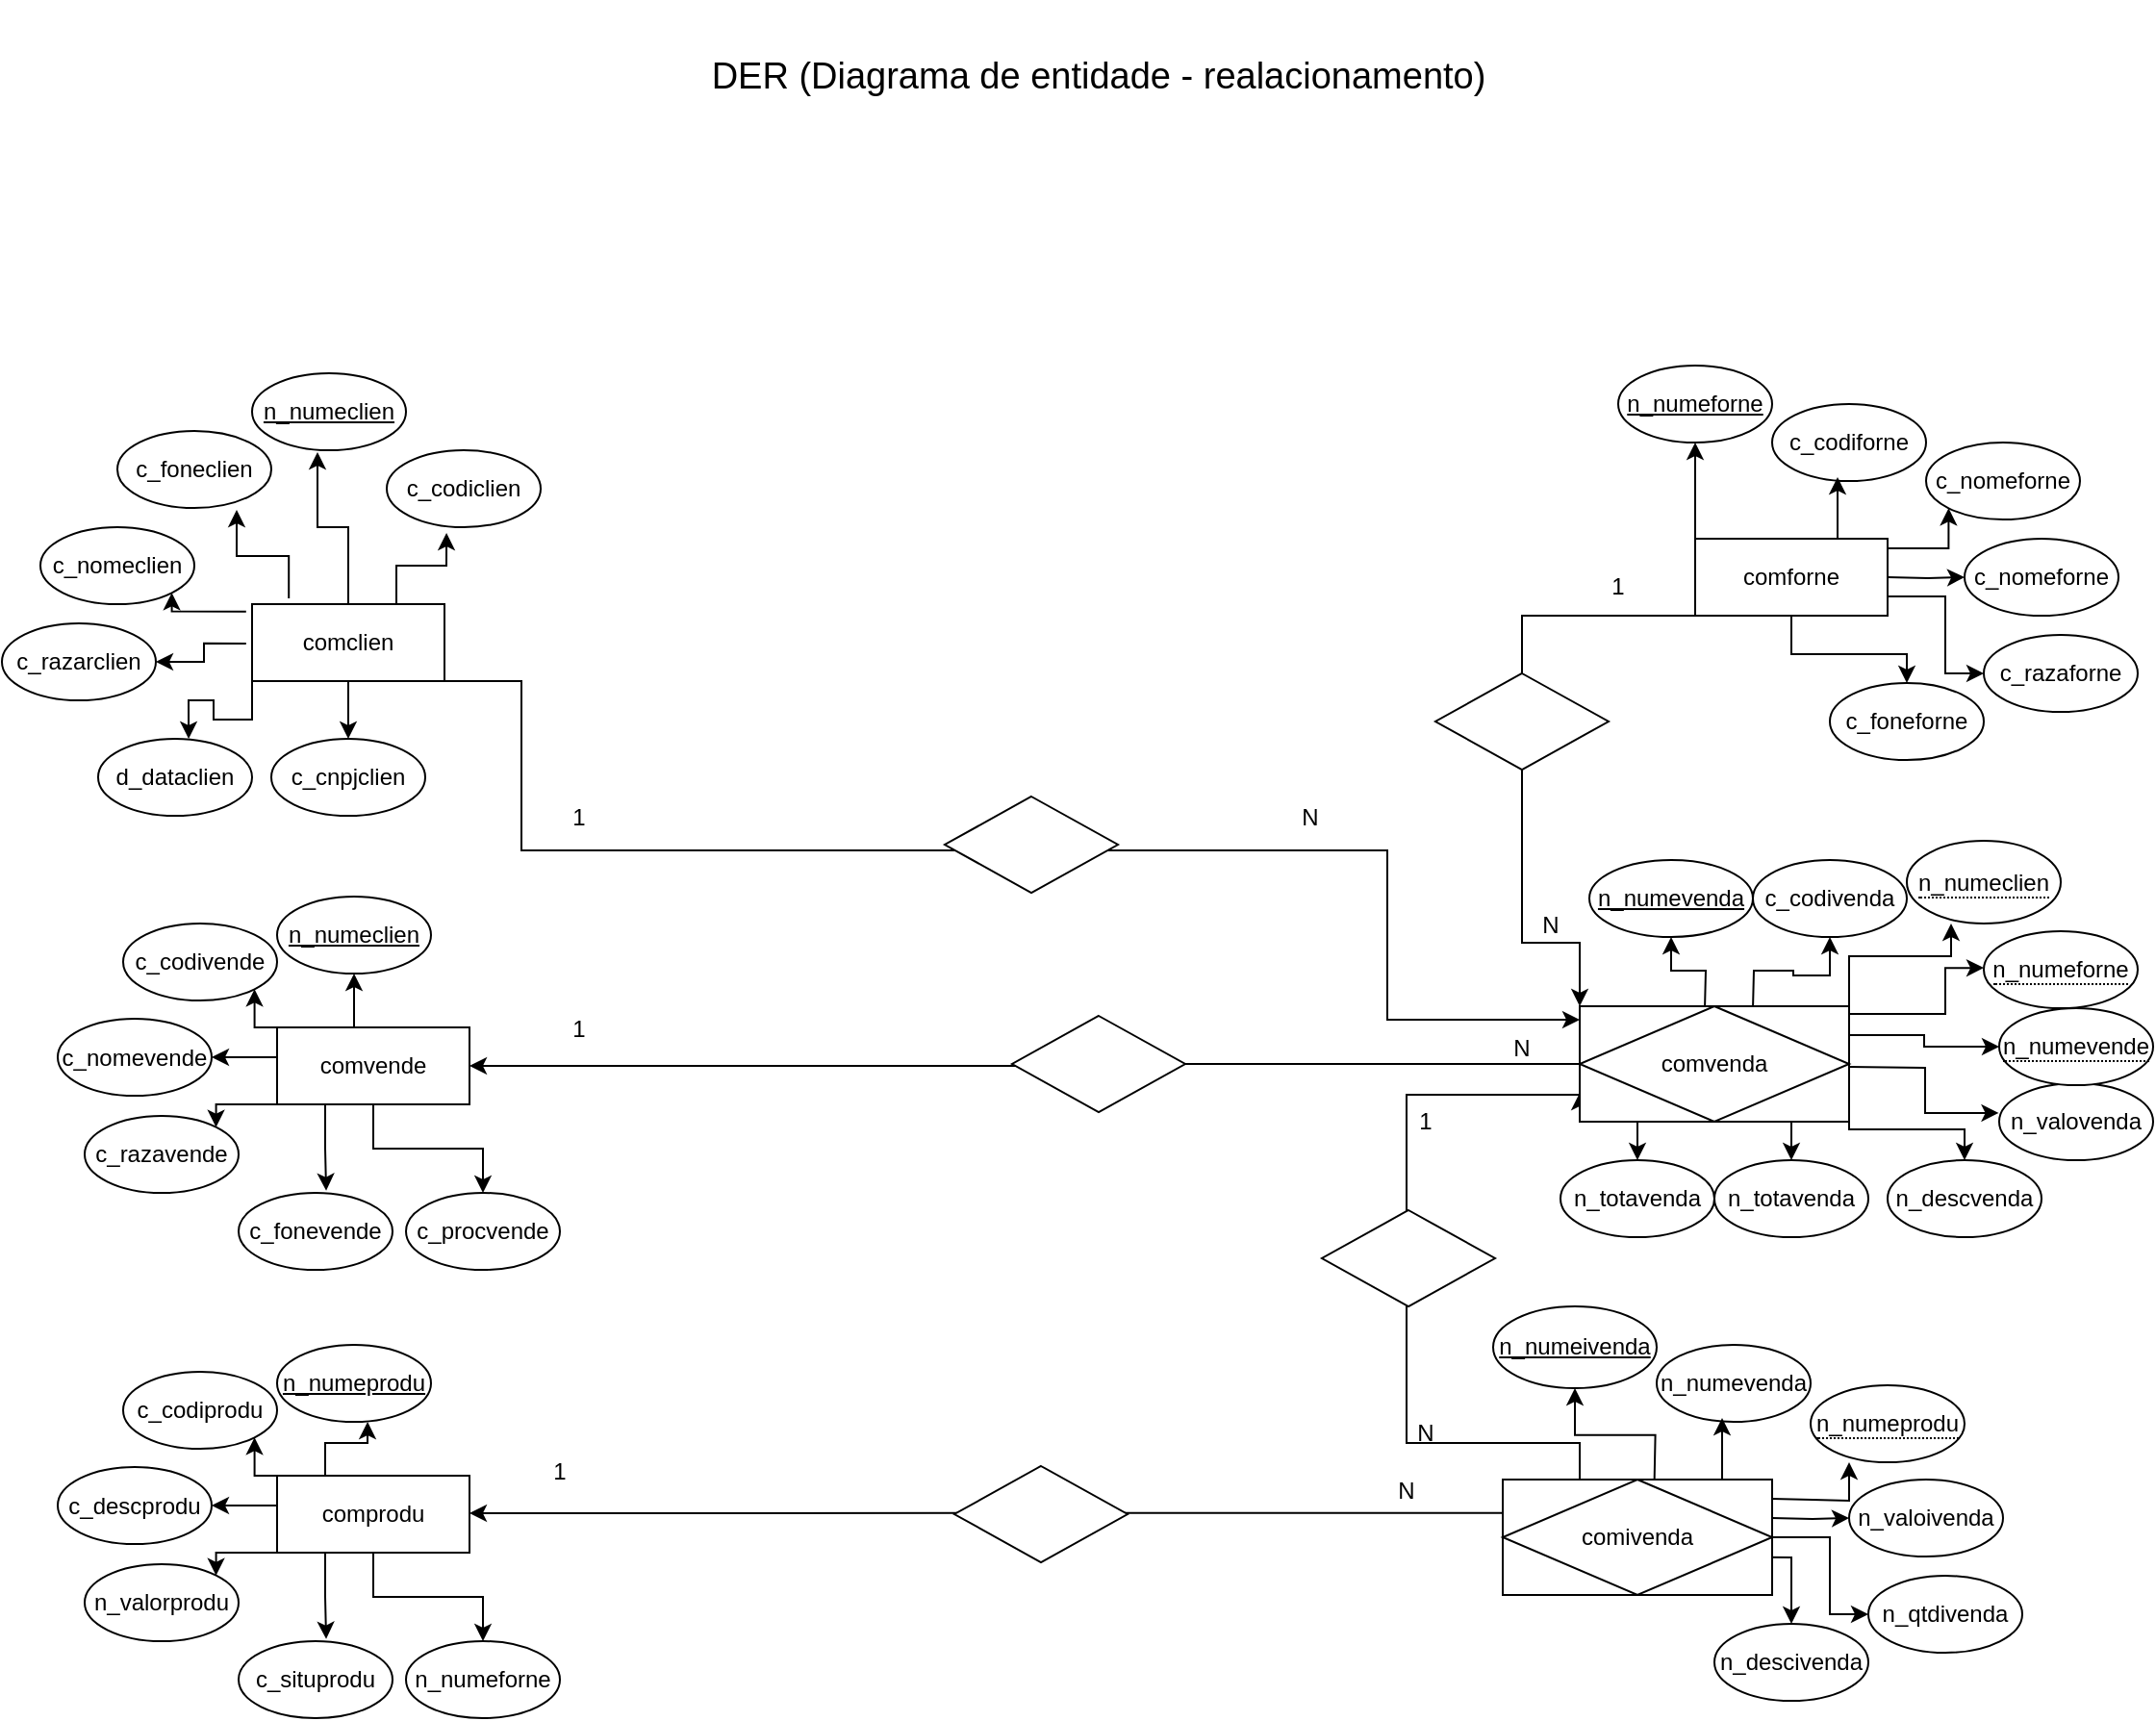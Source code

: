 <mxfile version="28.2.8" pages="2">
  <diagram name="Página-1" id="YsfWKtCPw2C8xm3MoTjd">
    <mxGraphModel dx="2365" dy="1493" grid="1" gridSize="10" guides="1" tooltips="1" connect="1" arrows="1" fold="1" page="1" pageScale="1" pageWidth="1169" pageHeight="827" math="0" shadow="0">
      <root>
        <mxCell id="0" />
        <mxCell id="1" parent="0" />
        <mxCell id="bs81U0XVVwIqTHEoBs_I-17" style="edgeStyle=orthogonalEdgeStyle;rounded=0;orthogonalLoop=1;jettySize=auto;html=1;exitX=-0.031;exitY=0.096;exitDx=0;exitDy=0;entryX=1;entryY=1;entryDx=0;entryDy=0;exitPerimeter=0;" parent="1" source="bs81U0XVVwIqTHEoBs_I-42" target="bs81U0XVVwIqTHEoBs_I-6" edge="1">
          <mxGeometry relative="1" as="geometry">
            <mxPoint x="120" y="359" as="sourcePoint" />
          </mxGeometry>
        </mxCell>
        <mxCell id="bs81U0XVVwIqTHEoBs_I-22" style="edgeStyle=orthogonalEdgeStyle;rounded=0;orthogonalLoop=1;jettySize=auto;html=1;exitX=0.5;exitY=1;exitDx=0;exitDy=0;entryX=0.5;entryY=0;entryDx=0;entryDy=0;" parent="1" source="bs81U0XVVwIqTHEoBs_I-42" target="bs81U0XVVwIqTHEoBs_I-12" edge="1">
          <mxGeometry relative="1" as="geometry">
            <mxPoint x="180" y="404" as="sourcePoint" />
          </mxGeometry>
        </mxCell>
        <mxCell id="bs81U0XVVwIqTHEoBs_I-27" style="edgeStyle=orthogonalEdgeStyle;rounded=0;orthogonalLoop=1;jettySize=auto;html=1;exitX=-0.031;exitY=0.511;exitDx=0;exitDy=0;entryX=1;entryY=0.5;entryDx=0;entryDy=0;exitPerimeter=0;" parent="1" source="bs81U0XVVwIqTHEoBs_I-42" target="bs81U0XVVwIqTHEoBs_I-8" edge="1">
          <mxGeometry relative="1" as="geometry">
            <mxPoint x="120" y="374" as="sourcePoint" />
          </mxGeometry>
        </mxCell>
        <mxCell id="bs81U0XVVwIqTHEoBs_I-1" value="n_numeclien" style="ellipse;whiteSpace=wrap;html=1;align=center;fontStyle=4;" parent="1" vertex="1">
          <mxGeometry x="130" y="234" width="80" height="40" as="geometry" />
        </mxCell>
        <mxCell id="bs81U0XVVwIqTHEoBs_I-4" value="c_codiclien" style="ellipse;whiteSpace=wrap;html=1;align=center;" parent="1" vertex="1">
          <mxGeometry x="200" y="274" width="80" height="40" as="geometry" />
        </mxCell>
        <mxCell id="bs81U0XVVwIqTHEoBs_I-6" value="c_nomeclien" style="ellipse;whiteSpace=wrap;html=1;align=center;" parent="1" vertex="1">
          <mxGeometry x="20" y="314" width="80" height="40" as="geometry" />
        </mxCell>
        <mxCell id="bs81U0XVVwIqTHEoBs_I-8" value="c_razarclien" style="ellipse;whiteSpace=wrap;html=1;align=center;" parent="1" vertex="1">
          <mxGeometry y="364" width="80" height="40" as="geometry" />
        </mxCell>
        <mxCell id="bs81U0XVVwIqTHEoBs_I-10" value="d_dataclien" style="ellipse;whiteSpace=wrap;html=1;align=center;" parent="1" vertex="1">
          <mxGeometry x="50" y="424" width="80" height="40" as="geometry" />
        </mxCell>
        <mxCell id="bs81U0XVVwIqTHEoBs_I-12" value="c_cnpjclien" style="ellipse;whiteSpace=wrap;html=1;align=center;" parent="1" vertex="1">
          <mxGeometry x="140" y="424" width="80" height="40" as="geometry" />
        </mxCell>
        <mxCell id="bs81U0XVVwIqTHEoBs_I-13" value="c_foneclien" style="ellipse;whiteSpace=wrap;html=1;align=center;" parent="1" vertex="1">
          <mxGeometry x="60" y="264" width="80" height="40" as="geometry" />
        </mxCell>
        <mxCell id="bs81U0XVVwIqTHEoBs_I-14" style="edgeStyle=orthogonalEdgeStyle;rounded=0;orthogonalLoop=1;jettySize=auto;html=1;exitX=0.75;exitY=0;exitDx=0;exitDy=0;entryX=0.388;entryY=1.075;entryDx=0;entryDy=0;entryPerimeter=0;" parent="1" source="bs81U0XVVwIqTHEoBs_I-42" target="bs81U0XVVwIqTHEoBs_I-4" edge="1">
          <mxGeometry relative="1" as="geometry">
            <mxPoint x="210" y="344" as="sourcePoint" />
          </mxGeometry>
        </mxCell>
        <mxCell id="bs81U0XVVwIqTHEoBs_I-15" style="edgeStyle=orthogonalEdgeStyle;rounded=0;orthogonalLoop=1;jettySize=auto;html=1;exitX=0.5;exitY=0;exitDx=0;exitDy=0;entryX=0.425;entryY=1.025;entryDx=0;entryDy=0;entryPerimeter=0;" parent="1" source="bs81U0XVVwIqTHEoBs_I-42" target="bs81U0XVVwIqTHEoBs_I-1" edge="1">
          <mxGeometry relative="1" as="geometry">
            <mxPoint x="180" y="344" as="sourcePoint" />
          </mxGeometry>
        </mxCell>
        <mxCell id="bs81U0XVVwIqTHEoBs_I-16" style="edgeStyle=orthogonalEdgeStyle;rounded=0;orthogonalLoop=1;jettySize=auto;html=1;exitX=0.191;exitY=-0.075;exitDx=0;exitDy=0;entryX=0.775;entryY=1.025;entryDx=0;entryDy=0;entryPerimeter=0;exitPerimeter=0;" parent="1" source="bs81U0XVVwIqTHEoBs_I-42" target="bs81U0XVVwIqTHEoBs_I-13" edge="1">
          <mxGeometry relative="1" as="geometry">
            <mxPoint x="150" y="344" as="sourcePoint" />
          </mxGeometry>
        </mxCell>
        <mxCell id="bs81U0XVVwIqTHEoBs_I-19" style="edgeStyle=orthogonalEdgeStyle;rounded=0;orthogonalLoop=1;jettySize=auto;html=1;exitX=0;exitY=1;exitDx=0;exitDy=0;entryX=0.588;entryY=0;entryDx=0;entryDy=0;entryPerimeter=0;" parent="1" source="bs81U0XVVwIqTHEoBs_I-42" target="bs81U0XVVwIqTHEoBs_I-10" edge="1">
          <mxGeometry relative="1" as="geometry">
            <mxPoint x="120" y="389" as="sourcePoint" />
          </mxGeometry>
        </mxCell>
        <mxCell id="bs81U0XVVwIqTHEoBs_I-38" style="edgeStyle=orthogonalEdgeStyle;rounded=0;orthogonalLoop=1;jettySize=auto;html=1;exitX=1;exitY=0.25;exitDx=0;exitDy=0;entryX=0;entryY=1;entryDx=0;entryDy=0;" parent="1" target="bs81U0XVVwIqTHEoBs_I-31" edge="1">
          <mxGeometry relative="1" as="geometry">
            <mxPoint x="980" y="325" as="sourcePoint" />
          </mxGeometry>
        </mxCell>
        <mxCell id="bs81U0XVVwIqTHEoBs_I-39" style="edgeStyle=orthogonalEdgeStyle;rounded=0;orthogonalLoop=1;jettySize=auto;html=1;exitX=1;exitY=0.5;exitDx=0;exitDy=0;entryX=0;entryY=0.5;entryDx=0;entryDy=0;" parent="1" target="bs81U0XVVwIqTHEoBs_I-32" edge="1">
          <mxGeometry relative="1" as="geometry">
            <mxPoint x="980" y="340" as="sourcePoint" />
          </mxGeometry>
        </mxCell>
        <mxCell id="bs81U0XVVwIqTHEoBs_I-29" value="n_numeforne" style="ellipse;whiteSpace=wrap;html=1;align=center;fontStyle=4;" parent="1" vertex="1">
          <mxGeometry x="840" y="230" width="80" height="40" as="geometry" />
        </mxCell>
        <mxCell id="bs81U0XVVwIqTHEoBs_I-30" value="c_codiforne" style="ellipse;whiteSpace=wrap;html=1;align=center;" parent="1" vertex="1">
          <mxGeometry x="920" y="250" width="80" height="40" as="geometry" />
        </mxCell>
        <mxCell id="bs81U0XVVwIqTHEoBs_I-31" value="c_nomeforne" style="ellipse;whiteSpace=wrap;html=1;align=center;" parent="1" vertex="1">
          <mxGeometry x="1000" y="270" width="80" height="40" as="geometry" />
        </mxCell>
        <mxCell id="bs81U0XVVwIqTHEoBs_I-32" value="c_nomeforne" style="ellipse;whiteSpace=wrap;html=1;align=center;" parent="1" vertex="1">
          <mxGeometry x="1020" y="320" width="80" height="40" as="geometry" />
        </mxCell>
        <mxCell id="bs81U0XVVwIqTHEoBs_I-33" value="c_razaforne" style="ellipse;whiteSpace=wrap;html=1;align=center;" parent="1" vertex="1">
          <mxGeometry x="1030" y="370" width="80" height="40" as="geometry" />
        </mxCell>
        <mxCell id="bs81U0XVVwIqTHEoBs_I-34" value="c_foneforne" style="ellipse;whiteSpace=wrap;html=1;align=center;" parent="1" vertex="1">
          <mxGeometry x="950" y="395" width="80" height="40" as="geometry" />
        </mxCell>
        <mxCell id="bs81U0XVVwIqTHEoBs_I-36" style="edgeStyle=orthogonalEdgeStyle;rounded=0;orthogonalLoop=1;jettySize=auto;html=1;exitX=0.6;exitY=0.125;exitDx=0;exitDy=0;entryX=0.425;entryY=0.95;entryDx=0;entryDy=0;entryPerimeter=0;exitPerimeter=0;" parent="1" source="bs81U0XVVwIqTHEoBs_I-44" target="bs81U0XVVwIqTHEoBs_I-30" edge="1">
          <mxGeometry relative="1" as="geometry">
            <mxPoint x="950" y="310" as="sourcePoint" />
          </mxGeometry>
        </mxCell>
        <mxCell id="bs81U0XVVwIqTHEoBs_I-164" style="edgeStyle=orthogonalEdgeStyle;rounded=0;orthogonalLoop=1;jettySize=auto;html=1;exitX=1;exitY=1;exitDx=0;exitDy=0;entryX=1;entryY=0;entryDx=0;entryDy=0;" parent="1" source="bs81U0XVVwIqTHEoBs_I-42" target="bs81U0XVVwIqTHEoBs_I-153" edge="1">
          <mxGeometry relative="1" as="geometry">
            <Array as="points">
              <mxPoint x="270" y="394" />
              <mxPoint x="270" y="482" />
              <mxPoint x="720" y="482" />
              <mxPoint x="720" y="570" />
            </Array>
          </mxGeometry>
        </mxCell>
        <mxCell id="bs81U0XVVwIqTHEoBs_I-42" value="comclien" style="whiteSpace=wrap;html=1;align=center;" parent="1" vertex="1">
          <mxGeometry x="130" y="354" width="100" height="40" as="geometry" />
        </mxCell>
        <mxCell id="bs81U0XVVwIqTHEoBs_I-45" style="edgeStyle=orthogonalEdgeStyle;rounded=0;orthogonalLoop=1;jettySize=auto;html=1;exitX=0.5;exitY=1;exitDx=0;exitDy=0;entryX=0.5;entryY=0;entryDx=0;entryDy=0;" parent="1" source="bs81U0XVVwIqTHEoBs_I-44" target="bs81U0XVVwIqTHEoBs_I-34" edge="1">
          <mxGeometry relative="1" as="geometry" />
        </mxCell>
        <mxCell id="bs81U0XVVwIqTHEoBs_I-81" style="edgeStyle=orthogonalEdgeStyle;rounded=0;orthogonalLoop=1;jettySize=auto;html=1;exitX=1;exitY=0.75;exitDx=0;exitDy=0;entryX=0;entryY=0.5;entryDx=0;entryDy=0;" parent="1" source="bs81U0XVVwIqTHEoBs_I-44" target="bs81U0XVVwIqTHEoBs_I-33" edge="1">
          <mxGeometry relative="1" as="geometry">
            <Array as="points">
              <mxPoint x="1010" y="350" />
              <mxPoint x="1010" y="390" />
            </Array>
          </mxGeometry>
        </mxCell>
        <mxCell id="bs81U0XVVwIqTHEoBs_I-157" style="edgeStyle=orthogonalEdgeStyle;rounded=0;orthogonalLoop=1;jettySize=auto;html=1;exitX=0;exitY=0;exitDx=0;exitDy=0;entryX=0.5;entryY=1;entryDx=0;entryDy=0;" parent="1" source="bs81U0XVVwIqTHEoBs_I-44" target="bs81U0XVVwIqTHEoBs_I-29" edge="1">
          <mxGeometry relative="1" as="geometry" />
        </mxCell>
        <mxCell id="bs81U0XVVwIqTHEoBs_I-158" style="edgeStyle=orthogonalEdgeStyle;rounded=0;orthogonalLoop=1;jettySize=auto;html=1;exitX=0;exitY=1;exitDx=0;exitDy=0;entryX=0;entryY=0;entryDx=0;entryDy=0;" parent="1" source="bs81U0XVVwIqTHEoBs_I-44" target="bs81U0XVVwIqTHEoBs_I-148" edge="1">
          <mxGeometry relative="1" as="geometry">
            <Array as="points">
              <mxPoint x="790" y="360" />
              <mxPoint x="790" y="530" />
              <mxPoint x="820" y="530" />
            </Array>
          </mxGeometry>
        </mxCell>
        <mxCell id="bs81U0XVVwIqTHEoBs_I-44" value="comforne" style="whiteSpace=wrap;html=1;align=center;" parent="1" vertex="1">
          <mxGeometry x="880" y="320" width="100" height="40" as="geometry" />
        </mxCell>
        <mxCell id="bs81U0XVVwIqTHEoBs_I-56" style="edgeStyle=orthogonalEdgeStyle;rounded=0;orthogonalLoop=1;jettySize=auto;html=1;exitX=0.25;exitY=0;exitDx=0;exitDy=0;entryX=0.5;entryY=1;entryDx=0;entryDy=0;" parent="1" source="bs81U0XVVwIqTHEoBs_I-46" target="bs81U0XVVwIqTHEoBs_I-47" edge="1">
          <mxGeometry relative="1" as="geometry" />
        </mxCell>
        <mxCell id="bs81U0XVVwIqTHEoBs_I-58" value="" style="edgeStyle=orthogonalEdgeStyle;rounded=0;orthogonalLoop=1;jettySize=auto;html=1;" parent="1" source="bs81U0XVVwIqTHEoBs_I-46" target="bs81U0XVVwIqTHEoBs_I-55" edge="1">
          <mxGeometry relative="1" as="geometry" />
        </mxCell>
        <mxCell id="bs81U0XVVwIqTHEoBs_I-65" style="edgeStyle=orthogonalEdgeStyle;rounded=0;orthogonalLoop=1;jettySize=auto;html=1;exitX=0;exitY=0;exitDx=0;exitDy=0;entryX=1;entryY=1;entryDx=0;entryDy=0;" parent="1" source="bs81U0XVVwIqTHEoBs_I-46" target="bs81U0XVVwIqTHEoBs_I-49" edge="1">
          <mxGeometry relative="1" as="geometry" />
        </mxCell>
        <mxCell id="bs81U0XVVwIqTHEoBs_I-71" style="edgeStyle=orthogonalEdgeStyle;rounded=0;orthogonalLoop=1;jettySize=auto;html=1;exitX=0;exitY=1;exitDx=0;exitDy=0;entryX=1;entryY=0;entryDx=0;entryDy=0;" parent="1" source="bs81U0XVVwIqTHEoBs_I-46" target="bs81U0XVVwIqTHEoBs_I-53" edge="1">
          <mxGeometry relative="1" as="geometry" />
        </mxCell>
        <mxCell id="bs81U0XVVwIqTHEoBs_I-79" style="edgeStyle=orthogonalEdgeStyle;rounded=0;orthogonalLoop=1;jettySize=auto;html=1;exitX=0;exitY=0.5;exitDx=0;exitDy=0;entryX=1;entryY=0.5;entryDx=0;entryDy=0;" parent="1" source="bs81U0XVVwIqTHEoBs_I-46" target="bs81U0XVVwIqTHEoBs_I-51" edge="1">
          <mxGeometry relative="1" as="geometry">
            <Array as="points">
              <mxPoint x="143" y="590" />
            </Array>
          </mxGeometry>
        </mxCell>
        <mxCell id="bs81U0XVVwIqTHEoBs_I-46" value="comvende" style="whiteSpace=wrap;html=1;align=center;" parent="1" vertex="1">
          <mxGeometry x="143" y="574" width="100" height="40" as="geometry" />
        </mxCell>
        <mxCell id="bs81U0XVVwIqTHEoBs_I-47" value="n_numeclien" style="ellipse;whiteSpace=wrap;html=1;align=center;fontStyle=4;" parent="1" vertex="1">
          <mxGeometry x="143" y="506" width="80" height="40" as="geometry" />
        </mxCell>
        <mxCell id="bs81U0XVVwIqTHEoBs_I-49" value="c_codivende" style="ellipse;whiteSpace=wrap;html=1;align=center;" parent="1" vertex="1">
          <mxGeometry x="63" y="520" width="80" height="40" as="geometry" />
        </mxCell>
        <mxCell id="bs81U0XVVwIqTHEoBs_I-51" value="c_nomevende" style="ellipse;whiteSpace=wrap;html=1;align=center;" parent="1" vertex="1">
          <mxGeometry x="29" y="569.5" width="80" height="40" as="geometry" />
        </mxCell>
        <mxCell id="bs81U0XVVwIqTHEoBs_I-53" value="c_razavende" style="ellipse;whiteSpace=wrap;html=1;align=center;" parent="1" vertex="1">
          <mxGeometry x="43" y="620" width="80" height="40" as="geometry" />
        </mxCell>
        <mxCell id="bs81U0XVVwIqTHEoBs_I-54" value="c_fonevende" style="ellipse;whiteSpace=wrap;html=1;align=center;" parent="1" vertex="1">
          <mxGeometry x="123" y="660" width="80" height="40" as="geometry" />
        </mxCell>
        <mxCell id="bs81U0XVVwIqTHEoBs_I-55" value="c_procvende" style="ellipse;whiteSpace=wrap;html=1;align=center;" parent="1" vertex="1">
          <mxGeometry x="210" y="660" width="80" height="40" as="geometry" />
        </mxCell>
        <mxCell id="bs81U0XVVwIqTHEoBs_I-61" style="edgeStyle=orthogonalEdgeStyle;rounded=0;orthogonalLoop=1;jettySize=auto;html=1;exitX=0.25;exitY=1;exitDx=0;exitDy=0;entryX=0.569;entryY=-0.029;entryDx=0;entryDy=0;entryPerimeter=0;" parent="1" source="bs81U0XVVwIqTHEoBs_I-46" target="bs81U0XVVwIqTHEoBs_I-54" edge="1">
          <mxGeometry relative="1" as="geometry" />
        </mxCell>
        <mxCell id="bs81U0XVVwIqTHEoBs_I-85" value="n_numevenda" style="ellipse;whiteSpace=wrap;html=1;align=center;fontStyle=4;" parent="1" vertex="1">
          <mxGeometry x="825" y="487" width="85" height="40" as="geometry" />
        </mxCell>
        <mxCell id="bs81U0XVVwIqTHEoBs_I-86" value="c_codivenda" style="ellipse;whiteSpace=wrap;html=1;align=center;" parent="1" vertex="1">
          <mxGeometry x="910" y="487" width="80" height="40" as="geometry" />
        </mxCell>
        <mxCell id="bs81U0XVVwIqTHEoBs_I-90" value="n_valovenda" style="ellipse;whiteSpace=wrap;html=1;align=center;" parent="1" vertex="1">
          <mxGeometry x="1038" y="603" width="80" height="40" as="geometry" />
        </mxCell>
        <mxCell id="bs81U0XVVwIqTHEoBs_I-99" style="edgeStyle=orthogonalEdgeStyle;rounded=0;orthogonalLoop=1;jettySize=auto;html=1;exitX=0.25;exitY=0;exitDx=0;exitDy=0;" parent="1" target="bs81U0XVVwIqTHEoBs_I-85" edge="1">
          <mxGeometry relative="1" as="geometry">
            <mxPoint x="885" y="564.5" as="sourcePoint" />
          </mxGeometry>
        </mxCell>
        <mxCell id="bs81U0XVVwIqTHEoBs_I-106" style="edgeStyle=orthogonalEdgeStyle;rounded=0;orthogonalLoop=1;jettySize=auto;html=1;exitX=0.75;exitY=1;exitDx=0;exitDy=0;entryX=0.5;entryY=0;entryDx=0;entryDy=0;" parent="1" target="bs81U0XVVwIqTHEoBs_I-97" edge="1">
          <mxGeometry relative="1" as="geometry">
            <mxPoint x="935" y="604.5" as="sourcePoint" />
          </mxGeometry>
        </mxCell>
        <mxCell id="bs81U0XVVwIqTHEoBs_I-107" style="edgeStyle=orthogonalEdgeStyle;rounded=0;orthogonalLoop=1;jettySize=auto;html=1;exitX=0;exitY=1;exitDx=0;exitDy=0;entryX=0.5;entryY=0;entryDx=0;entryDy=0;" parent="1" target="bs81U0XVVwIqTHEoBs_I-98" edge="1">
          <mxGeometry relative="1" as="geometry">
            <mxPoint x="860" y="604.5" as="sourcePoint" />
          </mxGeometry>
        </mxCell>
        <mxCell id="bs81U0XVVwIqTHEoBs_I-96" value="n_descvenda" style="ellipse;whiteSpace=wrap;html=1;align=center;" parent="1" vertex="1">
          <mxGeometry x="980" y="643" width="80" height="40" as="geometry" />
        </mxCell>
        <mxCell id="bs81U0XVVwIqTHEoBs_I-97" value="n_totavenda" style="ellipse;whiteSpace=wrap;html=1;align=center;" parent="1" vertex="1">
          <mxGeometry x="890" y="643" width="80" height="40" as="geometry" />
        </mxCell>
        <mxCell id="bs81U0XVVwIqTHEoBs_I-98" value="n_totavenda" style="ellipse;whiteSpace=wrap;html=1;align=center;" parent="1" vertex="1">
          <mxGeometry x="810" y="643" width="80" height="40" as="geometry" />
        </mxCell>
        <mxCell id="bs81U0XVVwIqTHEoBs_I-100" style="edgeStyle=orthogonalEdgeStyle;rounded=0;orthogonalLoop=1;jettySize=auto;html=1;exitX=0.5;exitY=0;exitDx=0;exitDy=0;" parent="1" target="bs81U0XVVwIqTHEoBs_I-86" edge="1">
          <mxGeometry relative="1" as="geometry">
            <mxPoint x="910" y="564.5" as="sourcePoint" />
          </mxGeometry>
        </mxCell>
        <mxCell id="bs81U0XVVwIqTHEoBs_I-102" style="edgeStyle=orthogonalEdgeStyle;rounded=0;orthogonalLoop=1;jettySize=auto;html=1;exitX=1;exitY=0.25;exitDx=0;exitDy=0;" parent="1" edge="1">
          <mxGeometry relative="1" as="geometry">
            <mxPoint x="960" y="574.5" as="sourcePoint" />
            <Array as="points">
              <mxPoint x="960" y="597" />
              <mxPoint x="960" y="567" />
              <mxPoint x="1010" y="567" />
              <mxPoint x="1010" y="547" />
            </Array>
            <mxPoint x="1030.0" y="543.059" as="targetPoint" />
          </mxGeometry>
        </mxCell>
        <mxCell id="bs81U0XVVwIqTHEoBs_I-104" style="edgeStyle=orthogonalEdgeStyle;rounded=0;orthogonalLoop=1;jettySize=auto;html=1;exitX=1;exitY=0.75;exitDx=0;exitDy=0;entryX=-0.003;entryY=0.387;entryDx=0;entryDy=0;entryPerimeter=0;" parent="1" target="bs81U0XVVwIqTHEoBs_I-90" edge="1">
          <mxGeometry relative="1" as="geometry">
            <mxPoint x="960" y="594.5" as="sourcePoint" />
          </mxGeometry>
        </mxCell>
        <mxCell id="bs81U0XVVwIqTHEoBs_I-105" style="edgeStyle=orthogonalEdgeStyle;rounded=0;orthogonalLoop=1;jettySize=auto;html=1;exitX=1;exitY=1;exitDx=0;exitDy=0;entryX=0.5;entryY=0;entryDx=0;entryDy=0;" parent="1" target="bs81U0XVVwIqTHEoBs_I-96" edge="1">
          <mxGeometry relative="1" as="geometry">
            <mxPoint x="960" y="604.5" as="sourcePoint" />
            <Array as="points">
              <mxPoint x="1020" y="627" />
            </Array>
          </mxGeometry>
        </mxCell>
        <mxCell id="bs81U0XVVwIqTHEoBs_I-109" style="edgeStyle=orthogonalEdgeStyle;rounded=0;orthogonalLoop=1;jettySize=auto;html=1;exitX=0.25;exitY=0;exitDx=0;exitDy=0;entryX=0.588;entryY=1;entryDx=0;entryDy=0;entryPerimeter=0;" parent="1" source="bs81U0XVVwIqTHEoBs_I-114" target="bs81U0XVVwIqTHEoBs_I-115" edge="1">
          <mxGeometry relative="1" as="geometry">
            <Array as="points">
              <mxPoint x="168" y="790" />
              <mxPoint x="190" y="790" />
            </Array>
          </mxGeometry>
        </mxCell>
        <mxCell id="bs81U0XVVwIqTHEoBs_I-110" value="" style="edgeStyle=orthogonalEdgeStyle;rounded=0;orthogonalLoop=1;jettySize=auto;html=1;" parent="1" source="bs81U0XVVwIqTHEoBs_I-114" target="bs81U0XVVwIqTHEoBs_I-120" edge="1">
          <mxGeometry relative="1" as="geometry" />
        </mxCell>
        <mxCell id="bs81U0XVVwIqTHEoBs_I-111" style="edgeStyle=orthogonalEdgeStyle;rounded=0;orthogonalLoop=1;jettySize=auto;html=1;exitX=0;exitY=0;exitDx=0;exitDy=0;entryX=1;entryY=1;entryDx=0;entryDy=0;" parent="1" source="bs81U0XVVwIqTHEoBs_I-114" target="bs81U0XVVwIqTHEoBs_I-116" edge="1">
          <mxGeometry relative="1" as="geometry" />
        </mxCell>
        <mxCell id="bs81U0XVVwIqTHEoBs_I-112" style="edgeStyle=orthogonalEdgeStyle;rounded=0;orthogonalLoop=1;jettySize=auto;html=1;exitX=0;exitY=1;exitDx=0;exitDy=0;entryX=1;entryY=0;entryDx=0;entryDy=0;" parent="1" source="bs81U0XVVwIqTHEoBs_I-114" target="bs81U0XVVwIqTHEoBs_I-118" edge="1">
          <mxGeometry relative="1" as="geometry" />
        </mxCell>
        <mxCell id="bs81U0XVVwIqTHEoBs_I-113" style="edgeStyle=orthogonalEdgeStyle;rounded=0;orthogonalLoop=1;jettySize=auto;html=1;exitX=0;exitY=0.5;exitDx=0;exitDy=0;entryX=1;entryY=0.5;entryDx=0;entryDy=0;" parent="1" source="bs81U0XVVwIqTHEoBs_I-114" target="bs81U0XVVwIqTHEoBs_I-117" edge="1">
          <mxGeometry relative="1" as="geometry">
            <Array as="points">
              <mxPoint x="143" y="823" />
            </Array>
          </mxGeometry>
        </mxCell>
        <mxCell id="bs81U0XVVwIqTHEoBs_I-114" value="comprodu" style="whiteSpace=wrap;html=1;align=center;" parent="1" vertex="1">
          <mxGeometry x="143" y="807" width="100" height="40" as="geometry" />
        </mxCell>
        <mxCell id="bs81U0XVVwIqTHEoBs_I-115" value="n_numeprodu" style="ellipse;whiteSpace=wrap;html=1;align=center;fontStyle=4;" parent="1" vertex="1">
          <mxGeometry x="143" y="739" width="80" height="40" as="geometry" />
        </mxCell>
        <mxCell id="bs81U0XVVwIqTHEoBs_I-116" value="c_codiprodu" style="ellipse;whiteSpace=wrap;html=1;align=center;" parent="1" vertex="1">
          <mxGeometry x="63" y="753" width="80" height="40" as="geometry" />
        </mxCell>
        <mxCell id="bs81U0XVVwIqTHEoBs_I-117" value="c_descprodu" style="ellipse;whiteSpace=wrap;html=1;align=center;" parent="1" vertex="1">
          <mxGeometry x="29" y="802.5" width="80" height="40" as="geometry" />
        </mxCell>
        <mxCell id="bs81U0XVVwIqTHEoBs_I-118" value="n_valorprodu" style="ellipse;whiteSpace=wrap;html=1;align=center;" parent="1" vertex="1">
          <mxGeometry x="43" y="853" width="80" height="40" as="geometry" />
        </mxCell>
        <mxCell id="bs81U0XVVwIqTHEoBs_I-119" value="c_situprodu" style="ellipse;whiteSpace=wrap;html=1;align=center;" parent="1" vertex="1">
          <mxGeometry x="123" y="893" width="80" height="40" as="geometry" />
        </mxCell>
        <mxCell id="bs81U0XVVwIqTHEoBs_I-120" value="n_numeforne" style="ellipse;whiteSpace=wrap;html=1;align=center;" parent="1" vertex="1">
          <mxGeometry x="210" y="893" width="80" height="40" as="geometry" />
        </mxCell>
        <mxCell id="bs81U0XVVwIqTHEoBs_I-121" style="edgeStyle=orthogonalEdgeStyle;rounded=0;orthogonalLoop=1;jettySize=auto;html=1;exitX=0.25;exitY=1;exitDx=0;exitDy=0;entryX=0.569;entryY=-0.029;entryDx=0;entryDy=0;entryPerimeter=0;" parent="1" source="bs81U0XVVwIqTHEoBs_I-114" target="bs81U0XVVwIqTHEoBs_I-119" edge="1">
          <mxGeometry relative="1" as="geometry" />
        </mxCell>
        <mxCell id="bs81U0XVVwIqTHEoBs_I-135" style="edgeStyle=orthogonalEdgeStyle;rounded=0;orthogonalLoop=1;jettySize=auto;html=1;exitX=0.388;exitY=0.033;exitDx=0;exitDy=0;entryX=0.5;entryY=1;entryDx=0;entryDy=0;exitPerimeter=0;" parent="1" target="bs81U0XVVwIqTHEoBs_I-138" edge="1">
          <mxGeometry relative="1" as="geometry">
            <mxPoint x="858.8" y="810.32" as="sourcePoint" />
          </mxGeometry>
        </mxCell>
        <mxCell id="bs81U0XVVwIqTHEoBs_I-137" style="edgeStyle=orthogonalEdgeStyle;rounded=0;orthogonalLoop=1;jettySize=auto;html=1;exitX=1;exitY=0.5;exitDx=0;exitDy=0;entryX=0;entryY=0.5;entryDx=0;entryDy=0;" parent="1" target="bs81U0XVVwIqTHEoBs_I-141" edge="1">
          <mxGeometry relative="1" as="geometry">
            <mxPoint x="920" y="829" as="sourcePoint" />
          </mxGeometry>
        </mxCell>
        <mxCell id="bs81U0XVVwIqTHEoBs_I-138" value="n_numeivenda" style="ellipse;whiteSpace=wrap;html=1;align=center;fontStyle=4;" parent="1" vertex="1">
          <mxGeometry x="775" y="719" width="85" height="42.5" as="geometry" />
        </mxCell>
        <mxCell id="bs81U0XVVwIqTHEoBs_I-139" value="n_numevenda" style="ellipse;whiteSpace=wrap;html=1;align=center;" parent="1" vertex="1">
          <mxGeometry x="860" y="739" width="80" height="40" as="geometry" />
        </mxCell>
        <mxCell id="bs81U0XVVwIqTHEoBs_I-141" value="n_valoivenda" style="ellipse;whiteSpace=wrap;html=1;align=center;" parent="1" vertex="1">
          <mxGeometry x="960" y="809" width="80" height="40" as="geometry" />
        </mxCell>
        <mxCell id="bs81U0XVVwIqTHEoBs_I-142" value="n_qtdivenda" style="ellipse;whiteSpace=wrap;html=1;align=center;" parent="1" vertex="1">
          <mxGeometry x="970" y="859" width="80" height="40" as="geometry" />
        </mxCell>
        <mxCell id="bs81U0XVVwIqTHEoBs_I-143" value="n_descivenda" style="ellipse;whiteSpace=wrap;html=1;align=center;" parent="1" vertex="1">
          <mxGeometry x="890" y="884" width="80" height="40" as="geometry" />
        </mxCell>
        <mxCell id="bs81U0XVVwIqTHEoBs_I-144" style="edgeStyle=orthogonalEdgeStyle;rounded=0;orthogonalLoop=1;jettySize=auto;html=1;exitX=0.6;exitY=0.125;exitDx=0;exitDy=0;entryX=0.425;entryY=0.95;entryDx=0;entryDy=0;entryPerimeter=0;exitPerimeter=0;" parent="1" target="bs81U0XVVwIqTHEoBs_I-139" edge="1">
          <mxGeometry relative="1" as="geometry">
            <mxPoint x="880" y="814" as="sourcePoint" />
          </mxGeometry>
        </mxCell>
        <mxCell id="bs81U0XVVwIqTHEoBs_I-145" style="edgeStyle=orthogonalEdgeStyle;rounded=0;orthogonalLoop=1;jettySize=auto;html=1;exitX=0.5;exitY=1;exitDx=0;exitDy=0;entryX=0.5;entryY=0;entryDx=0;entryDy=0;" parent="1" target="bs81U0XVVwIqTHEoBs_I-143" edge="1">
          <mxGeometry relative="1" as="geometry">
            <mxPoint x="870" y="849" as="sourcePoint" />
          </mxGeometry>
        </mxCell>
        <mxCell id="bs81U0XVVwIqTHEoBs_I-146" style="edgeStyle=orthogonalEdgeStyle;rounded=0;orthogonalLoop=1;jettySize=auto;html=1;exitX=1;exitY=0.75;exitDx=0;exitDy=0;entryX=0;entryY=0.5;entryDx=0;entryDy=0;" parent="1" target="bs81U0XVVwIqTHEoBs_I-142" edge="1">
          <mxGeometry relative="1" as="geometry">
            <Array as="points">
              <mxPoint x="950" y="839" />
              <mxPoint x="950" y="879" />
            </Array>
            <mxPoint x="920" y="839" as="sourcePoint" />
          </mxGeometry>
        </mxCell>
        <mxCell id="D8Kfo-NUlLbtE9MiPSfL-2" style="edgeStyle=orthogonalEdgeStyle;rounded=0;orthogonalLoop=1;jettySize=auto;html=1;entryX=1;entryY=0.5;entryDx=0;entryDy=0;" edge="1" parent="1">
          <mxGeometry relative="1" as="geometry">
            <mxPoint x="820" y="826.411" as="sourcePoint" />
            <mxPoint x="243" y="826.47" as="targetPoint" />
            <Array as="points">
              <mxPoint x="670" y="826.47" />
              <mxPoint x="670" y="826.47" />
            </Array>
          </mxGeometry>
        </mxCell>
        <mxCell id="D8Kfo-NUlLbtE9MiPSfL-12" style="edgeStyle=orthogonalEdgeStyle;rounded=0;orthogonalLoop=1;jettySize=auto;html=1;exitX=0;exitY=0;exitDx=0;exitDy=0;entryX=0;entryY=0.75;entryDx=0;entryDy=0;" edge="1" parent="1" target="bs81U0XVVwIqTHEoBs_I-148">
          <mxGeometry relative="1" as="geometry">
            <mxPoint x="820" y="809" as="sourcePoint" />
            <Array as="points">
              <mxPoint x="820" y="790" />
              <mxPoint x="730" y="790" />
              <mxPoint x="730" y="609" />
              <mxPoint x="820" y="609" />
            </Array>
          </mxGeometry>
        </mxCell>
        <mxCell id="bs81U0XVVwIqTHEoBs_I-150" style="edgeStyle=orthogonalEdgeStyle;rounded=0;orthogonalLoop=1;jettySize=auto;html=1;exitX=0;exitY=0.5;exitDx=0;exitDy=0;entryX=1;entryY=0.5;entryDx=0;entryDy=0;" parent="1" source="bs81U0XVVwIqTHEoBs_I-148" target="bs81U0XVVwIqTHEoBs_I-46" edge="1">
          <mxGeometry relative="1" as="geometry" />
        </mxCell>
        <mxCell id="bs81U0XVVwIqTHEoBs_I-156" style="edgeStyle=orthogonalEdgeStyle;rounded=0;orthogonalLoop=1;jettySize=auto;html=1;exitX=1;exitY=0.25;exitDx=0;exitDy=0;entryX=0;entryY=0.5;entryDx=0;entryDy=0;" parent="1" source="bs81U0XVVwIqTHEoBs_I-148" target="bs81U0XVVwIqTHEoBs_I-155" edge="1">
          <mxGeometry relative="1" as="geometry" />
        </mxCell>
        <mxCell id="bs81U0XVVwIqTHEoBs_I-148" value="comvenda" style="shape=associativeEntity;whiteSpace=wrap;html=1;align=center;" parent="1" vertex="1">
          <mxGeometry x="820" y="563" width="140" height="60" as="geometry" />
        </mxCell>
        <mxCell id="bs81U0XVVwIqTHEoBs_I-152" value="" style="shape=rhombus;perimeter=rhombusPerimeter;whiteSpace=wrap;html=1;align=center;" parent="1" vertex="1">
          <mxGeometry x="525" y="568" width="90" height="50" as="geometry" />
        </mxCell>
        <mxCell id="bs81U0XVVwIqTHEoBs_I-153" value="N" style="text;html=1;whiteSpace=wrap;strokeColor=none;fillColor=none;align=center;verticalAlign=middle;rounded=0;" parent="1" vertex="1">
          <mxGeometry x="760" y="570" width="60" height="30" as="geometry" />
        </mxCell>
        <mxCell id="bs81U0XVVwIqTHEoBs_I-154" value="1" style="text;html=1;whiteSpace=wrap;strokeColor=none;fillColor=none;align=center;verticalAlign=middle;rounded=0;" parent="1" vertex="1">
          <mxGeometry x="270" y="560" width="60" height="30" as="geometry" />
        </mxCell>
        <mxCell id="bs81U0XVVwIqTHEoBs_I-155" value="&lt;span style=&quot;border-bottom: 1px dotted&quot;&gt;n_numevende&lt;/span&gt;" style="ellipse;whiteSpace=wrap;html=1;align=center;" parent="1" vertex="1">
          <mxGeometry x="1038" y="564" width="80" height="40" as="geometry" />
        </mxCell>
        <mxCell id="bs81U0XVVwIqTHEoBs_I-159" value="" style="shape=rhombus;perimeter=rhombusPerimeter;whiteSpace=wrap;html=1;align=center;" parent="1" vertex="1">
          <mxGeometry x="745" y="390" width="90" height="50" as="geometry" />
        </mxCell>
        <mxCell id="bs81U0XVVwIqTHEoBs_I-161" value="N" style="text;html=1;whiteSpace=wrap;strokeColor=none;fillColor=none;align=center;verticalAlign=middle;rounded=0;" parent="1" vertex="1">
          <mxGeometry x="775" y="506" width="60" height="30" as="geometry" />
        </mxCell>
        <mxCell id="bs81U0XVVwIqTHEoBs_I-162" value="1" style="text;html=1;whiteSpace=wrap;strokeColor=none;fillColor=none;align=center;verticalAlign=middle;rounded=0;" parent="1" vertex="1">
          <mxGeometry x="810" y="330" width="60" height="30" as="geometry" />
        </mxCell>
        <mxCell id="bs81U0XVVwIqTHEoBs_I-165" value="" style="shape=rhombus;perimeter=rhombusPerimeter;whiteSpace=wrap;html=1;align=center;" parent="1" vertex="1">
          <mxGeometry x="490" y="454" width="90" height="50" as="geometry" />
        </mxCell>
        <mxCell id="bs81U0XVVwIqTHEoBs_I-167" value="1" style="text;html=1;whiteSpace=wrap;strokeColor=none;fillColor=none;align=center;verticalAlign=middle;rounded=0;" parent="1" vertex="1">
          <mxGeometry x="270" y="450" width="60" height="30" as="geometry" />
        </mxCell>
        <mxCell id="bs81U0XVVwIqTHEoBs_I-169" value="N" style="text;html=1;whiteSpace=wrap;strokeColor=none;fillColor=none;align=center;verticalAlign=middle;rounded=0;" parent="1" vertex="1">
          <mxGeometry x="650" y="450" width="60" height="30" as="geometry" />
        </mxCell>
        <mxCell id="bs81U0XVVwIqTHEoBs_I-174" style="edgeStyle=orthogonalEdgeStyle;rounded=0;orthogonalLoop=1;jettySize=auto;html=1;exitX=1;exitY=0;exitDx=0;exitDy=0;" parent="1" source="bs81U0XVVwIqTHEoBs_I-148" edge="1">
          <mxGeometry relative="1" as="geometry">
            <mxPoint x="960" y="560" as="sourcePoint" />
            <mxPoint x="1013" y="520" as="targetPoint" />
            <Array as="points">
              <mxPoint x="960" y="537" />
              <mxPoint x="1013" y="537" />
            </Array>
          </mxGeometry>
        </mxCell>
        <mxCell id="bs81U0XVVwIqTHEoBs_I-175" value="&lt;span style=&quot;border-bottom: 1px dotted&quot;&gt;n_numeclien&lt;/span&gt;" style="ellipse;whiteSpace=wrap;html=1;align=center;" parent="1" vertex="1">
          <mxGeometry x="990" y="477" width="80" height="43" as="geometry" />
        </mxCell>
        <mxCell id="D8Kfo-NUlLbtE9MiPSfL-1" value="&lt;span style=&quot;border-bottom: 1px dotted&quot;&gt;n_numeforne&lt;/span&gt;" style="ellipse;whiteSpace=wrap;html=1;align=center;" vertex="1" parent="1">
          <mxGeometry x="1030" y="524" width="80" height="40" as="geometry" />
        </mxCell>
        <mxCell id="D8Kfo-NUlLbtE9MiPSfL-4" value="" style="shape=rhombus;perimeter=rhombusPerimeter;whiteSpace=wrap;html=1;align=center;" vertex="1" parent="1">
          <mxGeometry x="495" y="802" width="90" height="50" as="geometry" />
        </mxCell>
        <mxCell id="D8Kfo-NUlLbtE9MiPSfL-6" value="1" style="text;html=1;whiteSpace=wrap;strokeColor=none;fillColor=none;align=center;verticalAlign=middle;rounded=0;" vertex="1" parent="1">
          <mxGeometry x="260" y="790" width="60" height="30" as="geometry" />
        </mxCell>
        <mxCell id="D8Kfo-NUlLbtE9MiPSfL-7" value="N" style="text;html=1;whiteSpace=wrap;strokeColor=none;fillColor=none;align=center;verticalAlign=middle;rounded=0;" vertex="1" parent="1">
          <mxGeometry x="700" y="800" width="60" height="30" as="geometry" />
        </mxCell>
        <mxCell id="D8Kfo-NUlLbtE9MiPSfL-9" value="&lt;span style=&quot;border-bottom: 1px dotted&quot;&gt;n_numeprodu&lt;/span&gt;" style="ellipse;whiteSpace=wrap;html=1;align=center;" vertex="1" parent="1">
          <mxGeometry x="940" y="760" width="80" height="40" as="geometry" />
        </mxCell>
        <mxCell id="D8Kfo-NUlLbtE9MiPSfL-11" style="edgeStyle=orthogonalEdgeStyle;rounded=0;orthogonalLoop=1;jettySize=auto;html=1;exitX=1;exitY=0.25;exitDx=0;exitDy=0;entryX=0.25;entryY=1;entryDx=0;entryDy=0;entryPerimeter=0;" edge="1" parent="1" target="D8Kfo-NUlLbtE9MiPSfL-9">
          <mxGeometry relative="1" as="geometry">
            <mxPoint x="920" y="819" as="sourcePoint" />
          </mxGeometry>
        </mxCell>
        <mxCell id="D8Kfo-NUlLbtE9MiPSfL-14" value="" style="shape=rhombus;perimeter=rhombusPerimeter;whiteSpace=wrap;html=1;align=center;" vertex="1" parent="1">
          <mxGeometry x="686" y="669" width="90" height="50" as="geometry" />
        </mxCell>
        <mxCell id="D8Kfo-NUlLbtE9MiPSfL-15" value="comivenda" style="shape=associativeEntity;whiteSpace=wrap;html=1;align=center;" vertex="1" parent="1">
          <mxGeometry x="780" y="809" width="140" height="60" as="geometry" />
        </mxCell>
        <mxCell id="D8Kfo-NUlLbtE9MiPSfL-16" value="N" style="text;html=1;whiteSpace=wrap;strokeColor=none;fillColor=none;align=center;verticalAlign=middle;rounded=0;" vertex="1" parent="1">
          <mxGeometry x="710" y="770" width="60" height="30" as="geometry" />
        </mxCell>
        <mxCell id="D8Kfo-NUlLbtE9MiPSfL-17" value="1" style="text;html=1;whiteSpace=wrap;strokeColor=none;fillColor=none;align=center;verticalAlign=middle;rounded=0;" vertex="1" parent="1">
          <mxGeometry x="710" y="608" width="60" height="30" as="geometry" />
        </mxCell>
        <mxCell id="D8Kfo-NUlLbtE9MiPSfL-18" value="&lt;font style=&quot;font-size: 19px;&quot;&gt;DER (Diagrama de entidade - realacionamento)&lt;/font&gt;" style="text;html=1;whiteSpace=wrap;strokeColor=none;fillColor=none;align=center;verticalAlign=middle;rounded=0;" vertex="1" parent="1">
          <mxGeometry x="345" y="40" width="450" height="80" as="geometry" />
        </mxCell>
      </root>
    </mxGraphModel>
  </diagram>
  <diagram id="SNcNz6v8rOgbrvwzq0i8" name="Página-2">
    <mxGraphModel dx="1665" dy="829" grid="0" gridSize="10" guides="1" tooltips="1" connect="1" arrows="1" fold="1" page="0" pageScale="1" pageWidth="827" pageHeight="1169" math="0" shadow="0">
      <root>
        <mxCell id="0" />
        <mxCell id="1" parent="0" />
      </root>
    </mxGraphModel>
  </diagram>
</mxfile>
